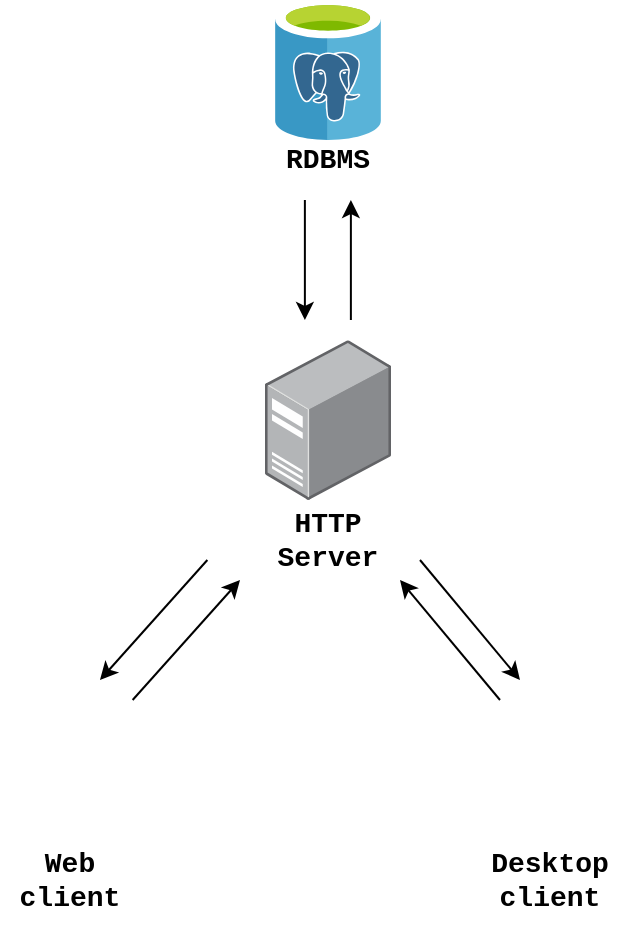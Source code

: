 <mxfile version="13.0.9" type="github"><diagram id="7I_SrhBgRe_xgIMTGMlm" name="Page-1"><mxGraphModel dx="643" dy="340" grid="1" gridSize="10" guides="1" tooltips="1" connect="1" arrows="1" fold="1" page="1" pageScale="1" pageWidth="827" pageHeight="1169" math="0" shadow="0"><root><mxCell id="0"/><mxCell id="1" parent="0"/><mxCell id="7kHgl5YD_6TE9bz2tBaq-1" value="" style="points=[];aspect=fixed;html=1;align=center;shadow=0;dashed=0;image;image=img/lib/allied_telesis/computer_and_terminals/Server_Desktop.svg;" vertex="1" parent="1"><mxGeometry x="382.44" y="310" width="63.11" height="80" as="geometry"/></mxCell><mxCell id="7kHgl5YD_6TE9bz2tBaq-3" value="" style="aspect=fixed;html=1;points=[];align=center;image;fontSize=12;image=img/lib/mscae/Azure_Database_for_PostgreSQL_servers.svg;" vertex="1" parent="1"><mxGeometry x="387.4" y="140" width="53.2" height="70" as="geometry"/></mxCell><mxCell id="7kHgl5YD_6TE9bz2tBaq-4" value="" style="shape=image;html=1;verticalAlign=top;verticalLabelPosition=bottom;labelBackgroundColor=#ffffff;imageAspect=0;aspect=fixed;image=https://cdn2.iconfinder.com/data/icons/circle-icons-1/64/browser-128.png" vertex="1" parent="1"><mxGeometry x="250" y="490" width="70" height="70" as="geometry"/></mxCell><mxCell id="7kHgl5YD_6TE9bz2tBaq-6" value="" style="shape=image;html=1;verticalAlign=top;verticalLabelPosition=bottom;labelBackgroundColor=#ffffff;imageAspect=0;aspect=fixed;image=https://cdn2.iconfinder.com/data/icons/circle-icons-1/64/browser-128.png" vertex="1" parent="1"><mxGeometry x="490" y="490" width="70" height="70" as="geometry"/></mxCell><mxCell id="7kHgl5YD_6TE9bz2tBaq-8" style="rounded=0;orthogonalLoop=1;jettySize=auto;html=1;entryX=0;entryY=1;entryDx=0;entryDy=0;" edge="1" parent="1" source="7kHgl5YD_6TE9bz2tBaq-4"><mxGeometry relative="1" as="geometry"><mxPoint x="370" y="430" as="targetPoint"/></mxGeometry></mxCell><mxCell id="7kHgl5YD_6TE9bz2tBaq-7" value="&lt;p&gt;&lt;font style=&quot;font-size: 14px&quot; face=&quot;Courier New&quot;&gt;&lt;b&gt;HTTP Server&lt;/b&gt;&lt;/font&gt;&lt;/p&gt;" style="text;html=1;strokeColor=none;fillColor=none;align=center;verticalAlign=middle;whiteSpace=wrap;rounded=0;" vertex="1" parent="1"><mxGeometry x="374" y="390" width="80" height="40" as="geometry"/></mxCell><mxCell id="7kHgl5YD_6TE9bz2tBaq-11" value="" style="endArrow=classic;html=1;" edge="1" parent="1"><mxGeometry width="50" height="50" relative="1" as="geometry"><mxPoint x="402.44" y="240" as="sourcePoint"/><mxPoint x="402.44" y="300" as="targetPoint"/></mxGeometry></mxCell><mxCell id="7kHgl5YD_6TE9bz2tBaq-12" style="rounded=0;orthogonalLoop=1;jettySize=auto;html=1;exitX=0;exitY=1;exitDx=0;exitDy=0;" edge="1" parent="1"><mxGeometry relative="1" as="geometry"><mxPoint x="353.68" y="420" as="sourcePoint"/><mxPoint x="299.996" y="480" as="targetPoint"/></mxGeometry></mxCell><mxCell id="7kHgl5YD_6TE9bz2tBaq-13" style="rounded=0;orthogonalLoop=1;jettySize=auto;html=1;" edge="1" parent="1"><mxGeometry relative="1" as="geometry"><mxPoint x="460" y="420" as="sourcePoint"/><mxPoint x="510" y="480" as="targetPoint"/></mxGeometry></mxCell><mxCell id="7kHgl5YD_6TE9bz2tBaq-14" value="" style="endArrow=classic;html=1;" edge="1" parent="1"><mxGeometry width="50" height="50" relative="1" as="geometry"><mxPoint x="425.44" y="300" as="sourcePoint"/><mxPoint x="425.44" y="240" as="targetPoint"/></mxGeometry></mxCell><mxCell id="7kHgl5YD_6TE9bz2tBaq-15" style="rounded=0;orthogonalLoop=1;jettySize=auto;html=1;" edge="1" parent="1"><mxGeometry relative="1" as="geometry"><mxPoint x="500" y="490" as="sourcePoint"/><mxPoint x="450" y="430" as="targetPoint"/></mxGeometry></mxCell><mxCell id="7kHgl5YD_6TE9bz2tBaq-17" value="&lt;p&gt;&lt;font style=&quot;font-size: 14px&quot; face=&quot;Courier New&quot;&gt;&lt;b&gt;Web client&lt;/b&gt;&lt;/font&gt;&lt;/p&gt;" style="text;html=1;strokeColor=none;fillColor=none;align=center;verticalAlign=middle;whiteSpace=wrap;rounded=0;" vertex="1" parent="1"><mxGeometry x="250" y="565" width="70" height="30" as="geometry"/></mxCell><mxCell id="7kHgl5YD_6TE9bz2tBaq-18" value="&lt;p&gt;&lt;font style=&quot;font-size: 14px&quot; face=&quot;Courier New&quot;&gt;&lt;b&gt;Desktop client&lt;/b&gt;&lt;/font&gt;&lt;/p&gt;" style="text;html=1;strokeColor=none;fillColor=none;align=center;verticalAlign=middle;whiteSpace=wrap;rounded=0;" vertex="1" parent="1"><mxGeometry x="490" y="565" width="70" height="30" as="geometry"/></mxCell><mxCell id="7kHgl5YD_6TE9bz2tBaq-19" value="&lt;p&gt;&lt;font style=&quot;font-size: 14px&quot; face=&quot;Courier New&quot;&gt;&lt;b&gt;RDBMS&lt;/b&gt;&lt;/font&gt;&lt;/p&gt;" style="text;html=1;strokeColor=none;fillColor=none;align=center;verticalAlign=middle;whiteSpace=wrap;rounded=0;" vertex="1" parent="1"><mxGeometry x="379" y="210" width="70" height="20" as="geometry"/></mxCell></root></mxGraphModel></diagram></mxfile>